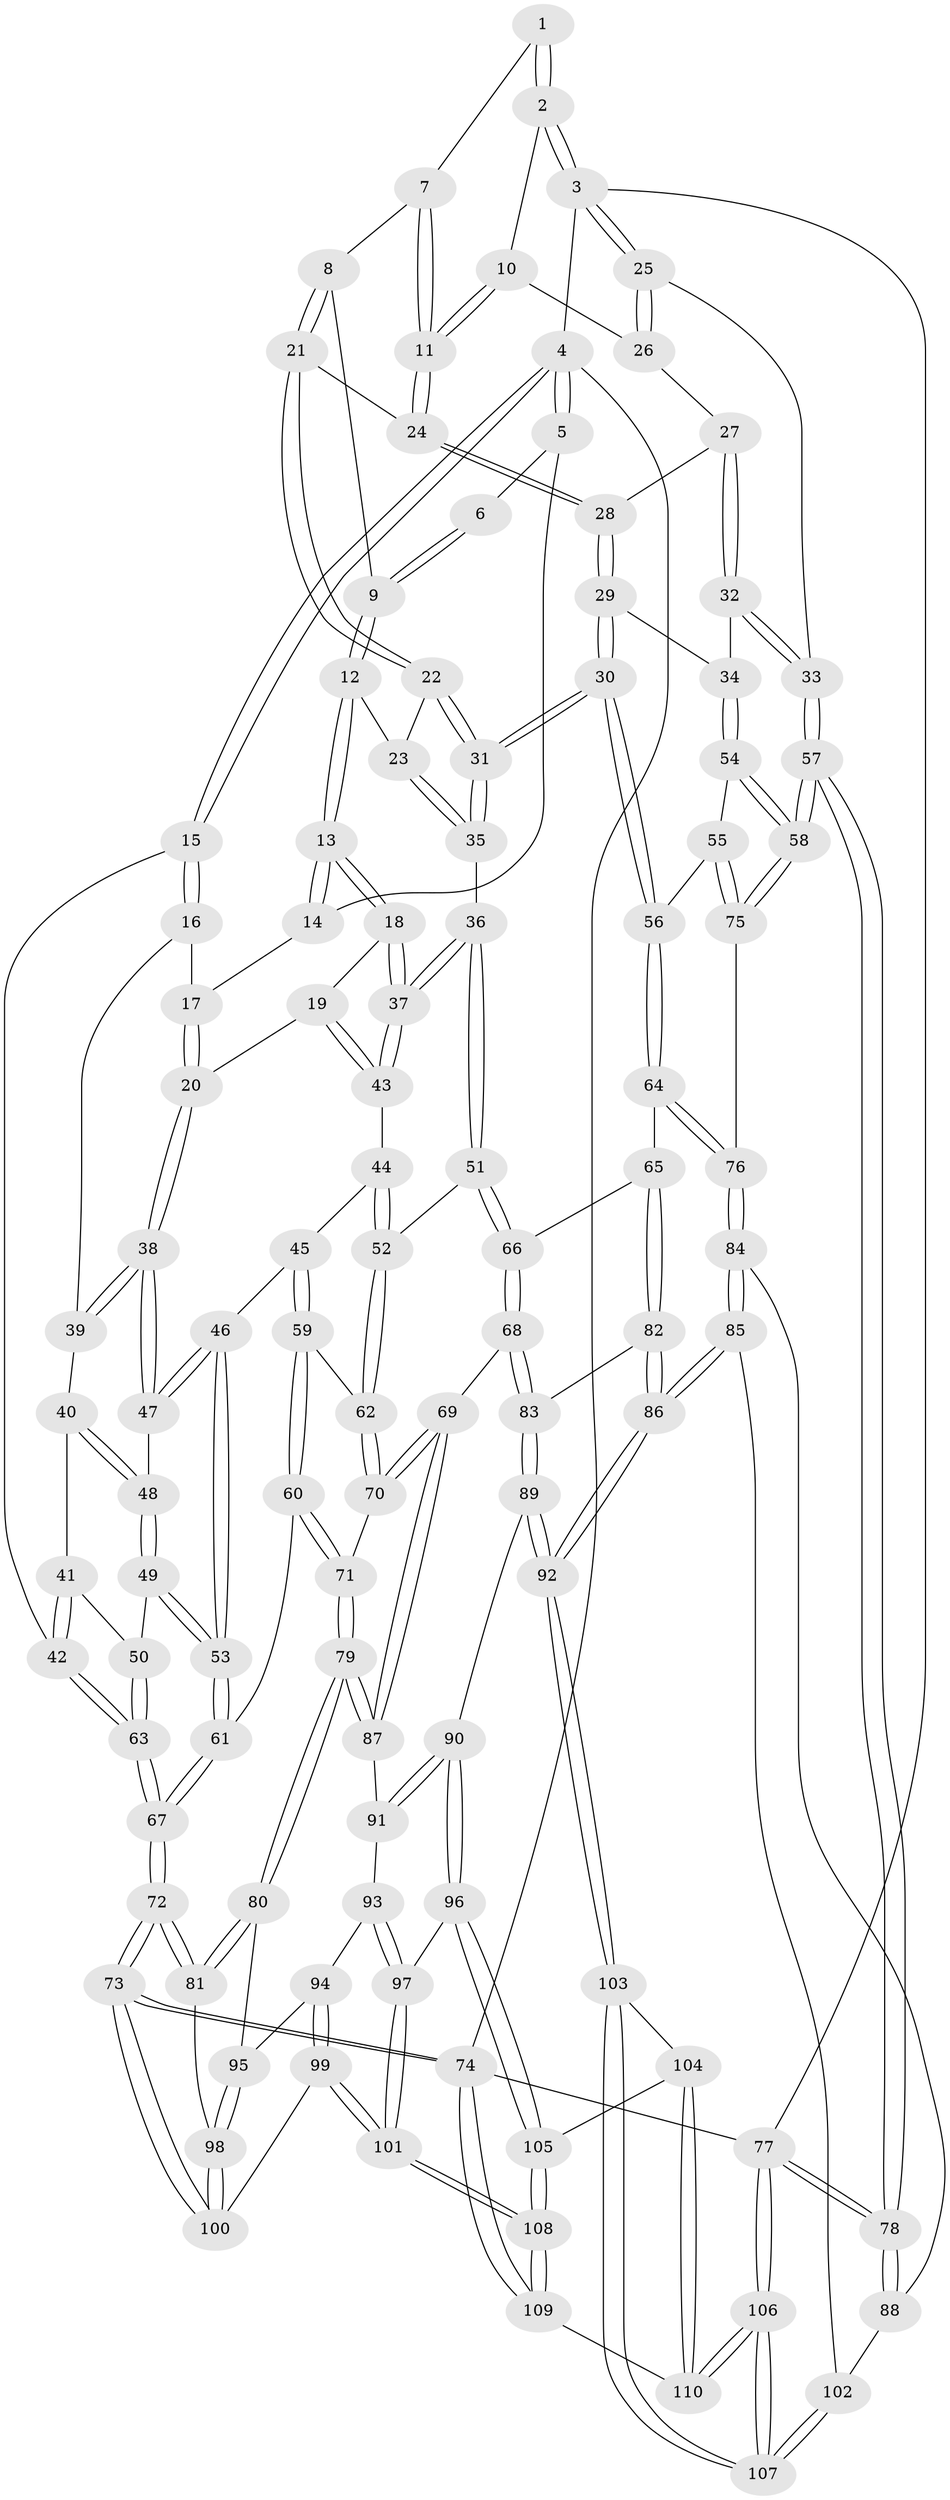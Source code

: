 // Generated by graph-tools (version 1.1) at 2025/16/03/09/25 04:16:46]
// undirected, 110 vertices, 272 edges
graph export_dot {
graph [start="1"]
  node [color=gray90,style=filled];
  1 [pos="+0.7265768658964303+0"];
  2 [pos="+1+0"];
  3 [pos="+1+0"];
  4 [pos="+0+0"];
  5 [pos="+0.3079204333658068+0"];
  6 [pos="+0.4032956442068679+0"];
  7 [pos="+0.7223225907442382+0"];
  8 [pos="+0.5669950296696828+0.07573436936436022"];
  9 [pos="+0.49183389640438074+0.02810197900872552"];
  10 [pos="+0.9155721879434683+0.08709875878521925"];
  11 [pos="+0.7456329610097441+0.056594839827308806"];
  12 [pos="+0.42767420317812754+0.17847111327599963"];
  13 [pos="+0.39817377925868735+0.17757708090542149"];
  14 [pos="+0.30479022834983927+0"];
  15 [pos="+0+0.08575298550601436"];
  16 [pos="+0.06502405896604732+0.15873102142175247"];
  17 [pos="+0.23458164682511976+0.017072367517618706"];
  18 [pos="+0.3720008329097239+0.191592401336862"];
  19 [pos="+0.3265532021972336+0.2082676963356632"];
  20 [pos="+0.2857436282563735+0.2071901955052929"];
  21 [pos="+0.5897556035171636+0.1440258328884001"];
  22 [pos="+0.5455309647456736+0.1960729302585318"];
  23 [pos="+0.4386034481254962+0.18296656067340875"];
  24 [pos="+0.7279527920886851+0.11686710261593215"];
  25 [pos="+1+0.027283715248330915"];
  26 [pos="+0.9193848151318726+0.09963248865521558"];
  27 [pos="+0.9308203164812674+0.17028395658689488"];
  28 [pos="+0.7602598160136895+0.18551567356256557"];
  29 [pos="+0.7520971479087297+0.2784431331825886"];
  30 [pos="+0.6207596991624528+0.35061342282520924"];
  31 [pos="+0.6113735236476155+0.3450741028456906"];
  32 [pos="+0.9569824323312166+0.1960831779854505"];
  33 [pos="+1+0.2961147275439604"];
  34 [pos="+0.81573782017218+0.3199309382327371"];
  35 [pos="+0.4684859265862062+0.3734159230686744"];
  36 [pos="+0.46361293216654437+0.3764422093604007"];
  37 [pos="+0.42410482923758014+0.34488489440000236"];
  38 [pos="+0.23509649329088836+0.23255331718147668"];
  39 [pos="+0.11392486338445171+0.19368505634394811"];
  40 [pos="+0.10676746240177495+0.29698537448637125"];
  41 [pos="+0.09858101592451263+0.3252203954536805"];
  42 [pos="+0+0.14297516256216344"];
  43 [pos="+0.35131624661155236+0.3212293978954206"];
  44 [pos="+0.33947337365789043+0.3502012158810072"];
  45 [pos="+0.2907197485129178+0.3757743836574418"];
  46 [pos="+0.2583633560994409+0.35262478519036494"];
  47 [pos="+0.2264493374496735+0.30046461572891725"];
  48 [pos="+0.18581780528039793+0.3380770006618101"];
  49 [pos="+0.14148565447554176+0.39260001107889536"];
  50 [pos="+0.09563546529503972+0.3831079129532779"];
  51 [pos="+0.4364204859003751+0.4190387850040038"];
  52 [pos="+0.3971652938818031+0.4181057570762247"];
  53 [pos="+0.1898660328580108+0.4649583943331974"];
  54 [pos="+0.8263558590552946+0.33506494988610214"];
  55 [pos="+0.7724009821768224+0.4557731161019505"];
  56 [pos="+0.6398555046426386+0.44185708852956845"];
  57 [pos="+1+0.49033495377717845"];
  58 [pos="+1+0.48869145197870184"];
  59 [pos="+0.30248166824577266+0.43753740820083536"];
  60 [pos="+0.1999688951117969+0.49010070268254863"];
  61 [pos="+0.1970236234783193+0.485710050198876"];
  62 [pos="+0.3261551702013013+0.44687440178174825"];
  63 [pos="+0+0.46517253461422214"];
  64 [pos="+0.6275818440071235+0.4841883597252828"];
  65 [pos="+0.610780182050099+0.5156339662904704"];
  66 [pos="+0.45527135841706107+0.4997199244097287"];
  67 [pos="+0+0.46595364491533814"];
  68 [pos="+0.4005971901431396+0.5810233689014636"];
  69 [pos="+0.3841795509816035+0.5880651980260587"];
  70 [pos="+0.35294050524466175+0.5556756079486044"];
  71 [pos="+0.20081302245787658+0.5124888513128816"];
  72 [pos="+0+0.7345228365145807"];
  73 [pos="+0+1"];
  74 [pos="+0+1"];
  75 [pos="+0.8464178387766108+0.5367268779512983"];
  76 [pos="+0.8121389637519522+0.5698522016300399"];
  77 [pos="+1+1"];
  78 [pos="+1+0.5818967415869069"];
  79 [pos="+0.15064660900050642+0.634470500664341"];
  80 [pos="+0.13788279349137056+0.6462741076046881"];
  81 [pos="+0.04283084419847901+0.6847123653740095"];
  82 [pos="+0.6114609918343356+0.5287802437691246"];
  83 [pos="+0.5169378183600848+0.6338126552345131"];
  84 [pos="+0.7439239041405831+0.6843788669229903"];
  85 [pos="+0.7240792912901639+0.708090960533345"];
  86 [pos="+0.723416167735528+0.7082856001708594"];
  87 [pos="+0.3611436279780608+0.6326987305076387"];
  88 [pos="+1+0.6344621196454414"];
  89 [pos="+0.5420046587620002+0.7367079376142374"];
  90 [pos="+0.5298605625818184+0.7402663656144944"];
  91 [pos="+0.36558434368110837+0.6702269360030938"];
  92 [pos="+0.6560182846385144+0.7817513988160961"];
  93 [pos="+0.3636412506291674+0.6767444864862889"];
  94 [pos="+0.28869718653594034+0.7503722116300876"];
  95 [pos="+0.25164794980939836+0.7377773770250882"];
  96 [pos="+0.44329582272117724+0.806785784508747"];
  97 [pos="+0.41031015876381466+0.8165618336798478"];
  98 [pos="+0.20876515603045287+0.8121364755365079"];
  99 [pos="+0.32000811321397105+0.8803922559083439"];
  100 [pos="+0.2413785489589179+0.8780683757282509"];
  101 [pos="+0.3423691020061739+0.8925586015949045"];
  102 [pos="+0.8482312880789419+0.76508595700125"];
  103 [pos="+0.6558888857017033+0.8559221190538921"];
  104 [pos="+0.6258531372766939+0.8993401551156316"];
  105 [pos="+0.5112616474614075+0.8809380017822509"];
  106 [pos="+1+1"];
  107 [pos="+0.9883981559805359+1"];
  108 [pos="+0.36808667285211727+0.956368954867539"];
  109 [pos="+0.40683438454400117+1"];
  110 [pos="+0.543862934950598+1"];
  1 -- 2;
  1 -- 2;
  1 -- 7;
  2 -- 3;
  2 -- 3;
  2 -- 10;
  3 -- 4;
  3 -- 25;
  3 -- 25;
  3 -- 77;
  4 -- 5;
  4 -- 5;
  4 -- 15;
  4 -- 15;
  4 -- 74;
  5 -- 6;
  5 -- 14;
  6 -- 9;
  6 -- 9;
  7 -- 8;
  7 -- 11;
  7 -- 11;
  8 -- 9;
  8 -- 21;
  8 -- 21;
  9 -- 12;
  9 -- 12;
  10 -- 11;
  10 -- 11;
  10 -- 26;
  11 -- 24;
  11 -- 24;
  12 -- 13;
  12 -- 13;
  12 -- 23;
  13 -- 14;
  13 -- 14;
  13 -- 18;
  13 -- 18;
  14 -- 17;
  15 -- 16;
  15 -- 16;
  15 -- 42;
  16 -- 17;
  16 -- 39;
  17 -- 20;
  17 -- 20;
  18 -- 19;
  18 -- 37;
  18 -- 37;
  19 -- 20;
  19 -- 43;
  19 -- 43;
  20 -- 38;
  20 -- 38;
  21 -- 22;
  21 -- 22;
  21 -- 24;
  22 -- 23;
  22 -- 31;
  22 -- 31;
  23 -- 35;
  23 -- 35;
  24 -- 28;
  24 -- 28;
  25 -- 26;
  25 -- 26;
  25 -- 33;
  26 -- 27;
  27 -- 28;
  27 -- 32;
  27 -- 32;
  28 -- 29;
  28 -- 29;
  29 -- 30;
  29 -- 30;
  29 -- 34;
  30 -- 31;
  30 -- 31;
  30 -- 56;
  30 -- 56;
  31 -- 35;
  31 -- 35;
  32 -- 33;
  32 -- 33;
  32 -- 34;
  33 -- 57;
  33 -- 57;
  34 -- 54;
  34 -- 54;
  35 -- 36;
  36 -- 37;
  36 -- 37;
  36 -- 51;
  36 -- 51;
  37 -- 43;
  37 -- 43;
  38 -- 39;
  38 -- 39;
  38 -- 47;
  38 -- 47;
  39 -- 40;
  40 -- 41;
  40 -- 48;
  40 -- 48;
  41 -- 42;
  41 -- 42;
  41 -- 50;
  42 -- 63;
  42 -- 63;
  43 -- 44;
  44 -- 45;
  44 -- 52;
  44 -- 52;
  45 -- 46;
  45 -- 59;
  45 -- 59;
  46 -- 47;
  46 -- 47;
  46 -- 53;
  46 -- 53;
  47 -- 48;
  48 -- 49;
  48 -- 49;
  49 -- 50;
  49 -- 53;
  49 -- 53;
  50 -- 63;
  50 -- 63;
  51 -- 52;
  51 -- 66;
  51 -- 66;
  52 -- 62;
  52 -- 62;
  53 -- 61;
  53 -- 61;
  54 -- 55;
  54 -- 58;
  54 -- 58;
  55 -- 56;
  55 -- 75;
  55 -- 75;
  56 -- 64;
  56 -- 64;
  57 -- 58;
  57 -- 58;
  57 -- 78;
  57 -- 78;
  58 -- 75;
  58 -- 75;
  59 -- 60;
  59 -- 60;
  59 -- 62;
  60 -- 61;
  60 -- 71;
  60 -- 71;
  61 -- 67;
  61 -- 67;
  62 -- 70;
  62 -- 70;
  63 -- 67;
  63 -- 67;
  64 -- 65;
  64 -- 76;
  64 -- 76;
  65 -- 66;
  65 -- 82;
  65 -- 82;
  66 -- 68;
  66 -- 68;
  67 -- 72;
  67 -- 72;
  68 -- 69;
  68 -- 83;
  68 -- 83;
  69 -- 70;
  69 -- 70;
  69 -- 87;
  69 -- 87;
  70 -- 71;
  71 -- 79;
  71 -- 79;
  72 -- 73;
  72 -- 73;
  72 -- 81;
  72 -- 81;
  73 -- 74;
  73 -- 74;
  73 -- 100;
  73 -- 100;
  74 -- 109;
  74 -- 109;
  74 -- 77;
  75 -- 76;
  76 -- 84;
  76 -- 84;
  77 -- 78;
  77 -- 78;
  77 -- 106;
  77 -- 106;
  78 -- 88;
  78 -- 88;
  79 -- 80;
  79 -- 80;
  79 -- 87;
  79 -- 87;
  80 -- 81;
  80 -- 81;
  80 -- 95;
  81 -- 98;
  82 -- 83;
  82 -- 86;
  82 -- 86;
  83 -- 89;
  83 -- 89;
  84 -- 85;
  84 -- 85;
  84 -- 88;
  85 -- 86;
  85 -- 86;
  85 -- 102;
  86 -- 92;
  86 -- 92;
  87 -- 91;
  88 -- 102;
  89 -- 90;
  89 -- 92;
  89 -- 92;
  90 -- 91;
  90 -- 91;
  90 -- 96;
  90 -- 96;
  91 -- 93;
  92 -- 103;
  92 -- 103;
  93 -- 94;
  93 -- 97;
  93 -- 97;
  94 -- 95;
  94 -- 99;
  94 -- 99;
  95 -- 98;
  95 -- 98;
  96 -- 97;
  96 -- 105;
  96 -- 105;
  97 -- 101;
  97 -- 101;
  98 -- 100;
  98 -- 100;
  99 -- 100;
  99 -- 101;
  99 -- 101;
  101 -- 108;
  101 -- 108;
  102 -- 107;
  102 -- 107;
  103 -- 104;
  103 -- 107;
  103 -- 107;
  104 -- 105;
  104 -- 110;
  104 -- 110;
  105 -- 108;
  105 -- 108;
  106 -- 107;
  106 -- 107;
  106 -- 110;
  106 -- 110;
  108 -- 109;
  108 -- 109;
  109 -- 110;
}
